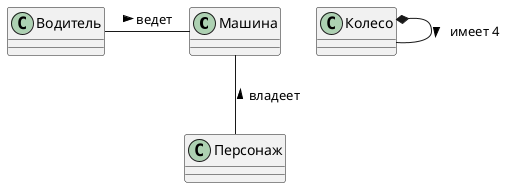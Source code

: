 @startuml
class Машина

Водитель - Машина: ведет >
Колесо *- Колесо: имеет 4 >
Машина -- Персонаж: < владеет

@enduml